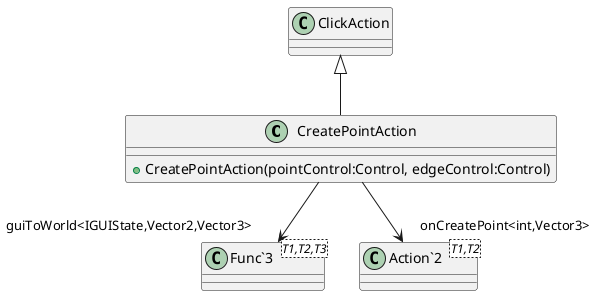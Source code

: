 @startuml
class CreatePointAction {
    + CreatePointAction(pointControl:Control, edgeControl:Control)
}
class "Func`3"<T1,T2,T3> {
}
class "Action`2"<T1,T2> {
}
ClickAction <|-- CreatePointAction
CreatePointAction --> "guiToWorld<IGUIState,Vector2,Vector3>" "Func`3"
CreatePointAction --> "onCreatePoint<int,Vector3>" "Action`2"
@enduml
